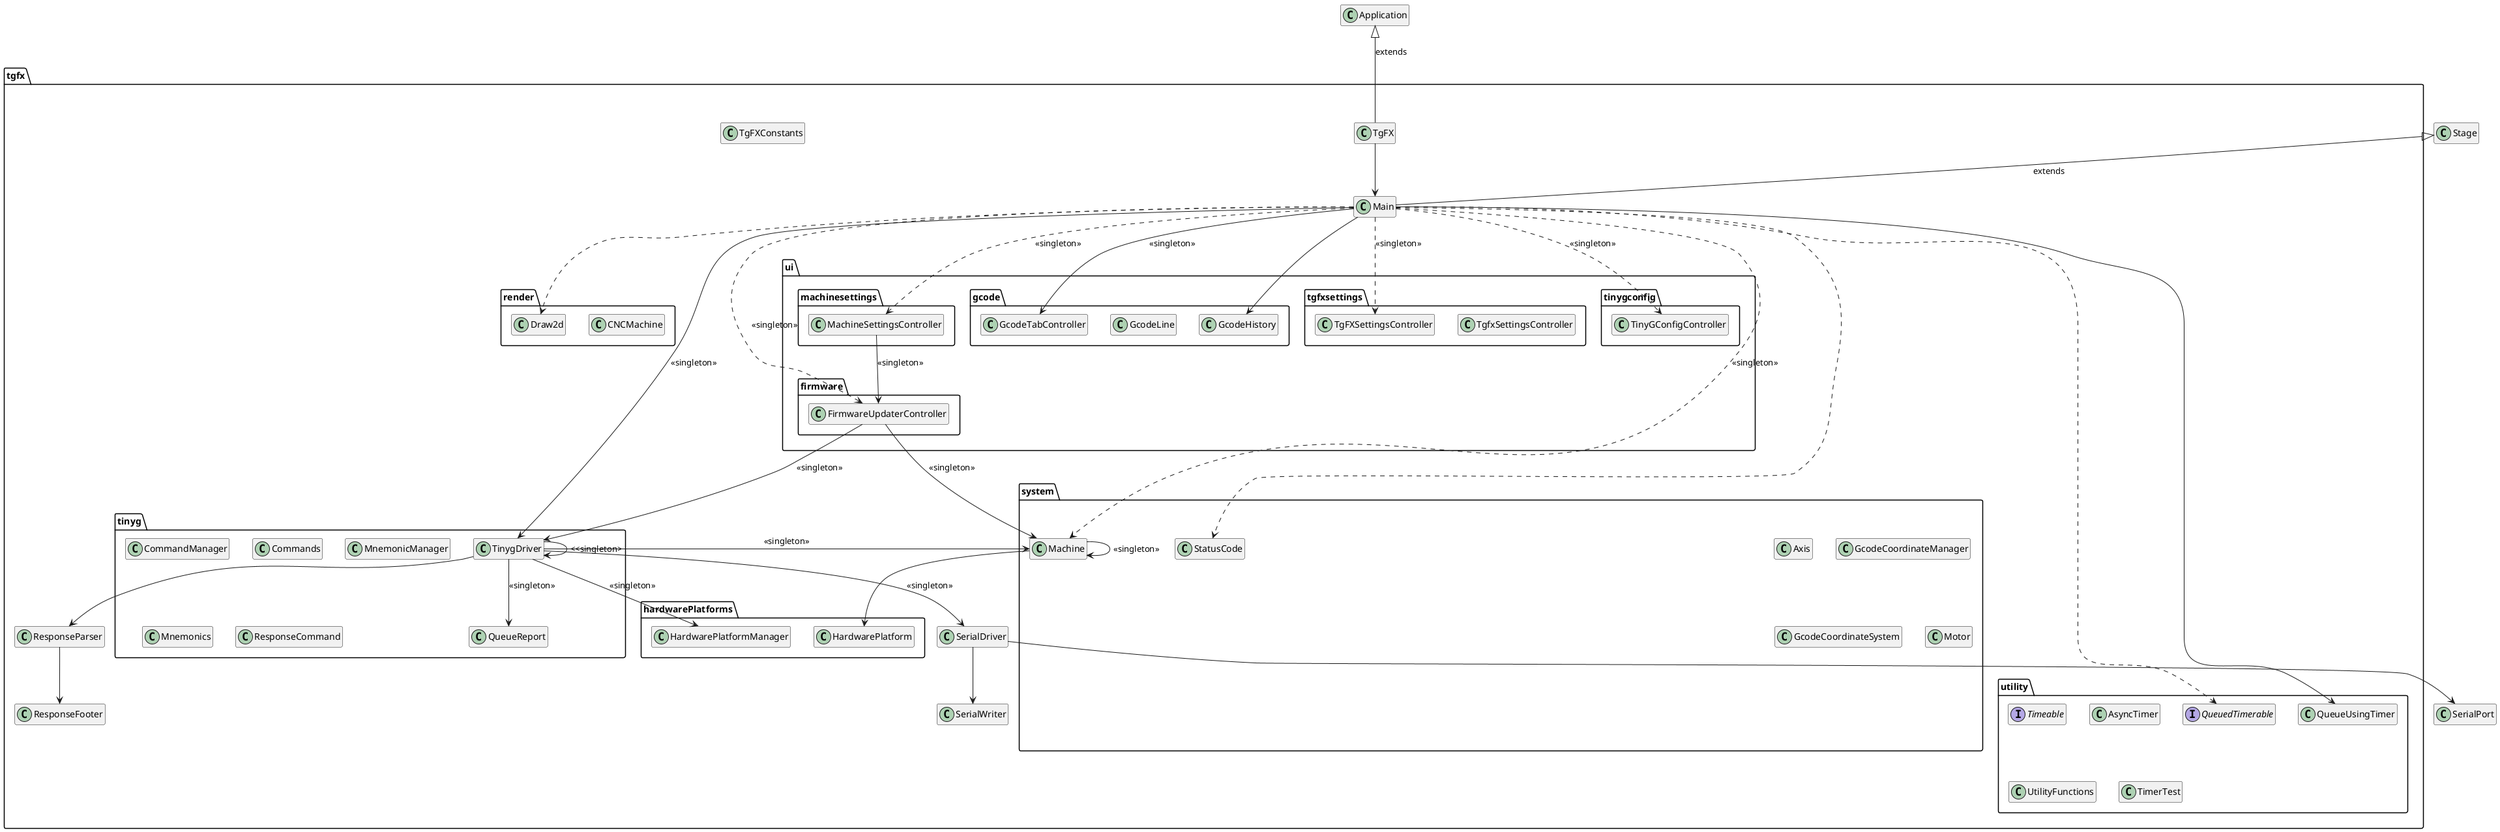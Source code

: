 @startuml

hide members

hide tgfx.system.enums
hide tgfx.external

class Application
class Stage


class tgfx.TgFX {
    + void start(Stage stage)
    + {static} void main(String[] args)
}

class tgfx.Main {
    - static StringProperty consoleText
    - TinygDriver DRIVER
    - GcodeHistory gcodeCommandHistory
    - QueueUsingTimer<String> connectionTimer
    - int oldRspLine
    - int delayValue
    - boolean buildChecked
    - GcodeTabController gcodeTabController
    - TabPane topTabPane
    - ChoiceBox<String> serialPorts
    - Button Connect
    VBox consoleVBox
    TextArea console
    TextField input
    - Label srMomo
    - Label srState
    - Label srBuild
    - Label srBuffer
    - Label srGcodeLine
    - Label srVer
    - Label srUnits
    - Label srCoord

    + Main()
    - void FXreScanSerial(ActionEvent event)
    - void handleConnect(ActionEvent event)
    - void gcodeProgramClicks(MouseEvent me)
    - void handleGuiRefresh()
    - void handleKeyPress(final InputEvent event)
    + void addToQueue(String message)
    + void initialize(URL url, ResourceBundle rb)
    + synchronized void update(Observable o, Object arg)
    + static void postConsoleMessage(String message)
    - void doTinyGConnectionTimeout()
    - void doTinyGUserMessage(String keyArgument) +
    - void doBuildOK()
    - void doStatusReport()
    - void doBuildError(String keyValue)
    - void reScanSerial()
    - void onConnectActions()
    - void onConnectActionsTwo()
    - void onDisconnectActions() +
}
class tgfx.ResponseFooter
class tgfx.ResponseParser
class tgfx.SerialDriver
class tgfx.SerialWriter
class tgfx.TgFXConstants {
    + {static} final int STAGE_MIN_WIDTH
    + {static} final int STAGE_MIN_HEIGHT
    + {static} final int CONNECTION_TIMEOUT
    + {static} final String CONNECTION_TIMEOUT_STRING
    + {static} final String FIRMWARE_UPDATE_URL
    + {static} final String OS
    + {static} final String PROMPT
    + {static} final String STAGE_FXML_MAIN
    + {static} final String ROUTING_STATUS_REPORT
    + {static} final String ROUTING_CMD_GET_AXIS_SETTINGS
    + {static} final String ROUTING_CMD_GET_MACHINE_SETTINGS
    + {static} final String ROUTING_CMD_GET_MOTOR_SETTINGS
    + {static} final String ROUTING_NETWORK_MESSAGE
    + {static} final String ROUTING_MACHINE_UPDATE
    + {static} final String ROUTING_TEXTMODE_REPORT
    + {static} final String ROUTING_BUFFER_UPDATE
    + {static} final String ROUTING_UPDATE_LINE_NUMBER
    + {static} final String ROUTING_BUILD_OK
    + {static} final String ROUTING_TINYG_USER_MESSAGE
    + {static} final String ROUTING_TINYG_CONNECTION_TIMEOUT
    + {static} final String ROUTING_BUILD_ERROR
    + {static} final String ROUTING_DISCONNECT
    + {static} final String ROUTING_RECONNECT
    + {static} final int SERIAL_DATA_RATE
    + {static} final boolean DISABLE_UI_CONNECTION_CHECK
    + {static} final String PATH
}




class tgfx.external.ConnectionHandler

class tgfx.external.SocketMonitor

class tgfx.hardwarePlatforms.HardwarePlatform
class tgfx.hardwarePlatforms.HardwarePlatformManager

class tgfx.render.CNCMachine
class tgfx.render.Draw2d

enum tgfx.system.enums.AxisMode {
    DISABLE
    INHIBITED
    RADIUS
    SLAVE_X
    SLAVE_Y
    SLAVE_Z
    SLAVE_XY
    SLAVE_XZ
    SLAVE_YZ
    SLAVE_XYZ
    UNKNOWN
}
enum tgfx.system.enums.AxisName {
    X
    Y
    Z
    A
    B
    C
}
enum tgfx.system.enums.AxisType{
    LINEAR
    ROTATIONAL
}
enum tgfx.system.enums.GcodeCoordinateSystem{
    G54
    G55
    G56
    G57
    G58
    G59
}
enum tgfx.system.enums.GcodeDistanceMode {
    ABSOLUTE
    INCREMENTAL
}
enum tgfx.system.enums.GcodePathControl {
    G61
    G61POINT1
    G64
}
enum tgfx.system.enums.GcodeSelectionPlane {
    G17
    G18
    G19
}

enum tgfx.system.enums.GcodeSelectPlane {
    XY
    XZ
    YZ
}
enum tgfx.system.enums.GcodeUnitMode {
    INCHES
    MM
}
enum tgfx.system.enums.MachineState {
    RESET
    CYCLE
    STOP
    END
    RUN
    HOLD
    HOMING
    PROBE
    JOG
}
enum tgfx.system.enums.MotionMode {
    TRAVERSE
    FEED
    CW_ARC
    CCW_ARC
    CANCEL
}
enum tgfx.system.enums.SwitchMode {
    DISABLED
    HOMING_ONLY
    LIMIT_ONLY
    HOMING_AND_LIMIT
}

class tgfx.system.Axis {
    - {static} final DecimalFormat decimalFormat
    - {static} final DecimalFormat decimalFormatJunctionDeviation
    - {static} final DecimalFormat decimalFormatMaximumJerk
    - List<Motor> motors
    - String currentAxisJsonObject
    - AxisType axisType
    - String axisName
    - double machine_position
    - SimpleDoubleProperty machinePosition
    - SimpleDoubleProperty workPosition
    - AxisMode axisMode
    - double feedRateMaximum
    - double velocityMaximum
    - SimpleDoubleProperty travelMaximum
    - double jerkMaximum
    - double junctionDeviation
    - SwitchMode maxSwitchMode
    - SwitchMode minSwitchMode
    - SimpleBooleanProperty homed
    - SimpleDoubleProperty offset
    - double searchVelocity
    - float latchVelocity
    - double latchBackoff
    - double zeroBackoff
    - double jerkHomingMaximum
    - double radius

    + String getCurrentAxisJsonObject()
    + void setCurrentAxisJsonObject(String currentAxisJsonObject)
    + Axis(AxisName axisName, AxisType axisType, AxisMode axisMode)
    + void setAxisCommand(String cmd, String value)
    + String getAxisName()
    - void setAxisName(String axisName)
    - void setAxisType(AxisType axisType)
    + AxisType getAxisType()
    + AxisMode getAxisMode()
    - void setAxisMode(int axMode)
    + double getVelocityMaximum()
    - void setVelocityMaximum(double velocityMaximum)
    + double getFeedRateMaximum()
    - void setFeedRateMaximum(float feedRateMaximum)
    + SimpleDoubleProperty getTravelMaxSimple()
    + double getTravelMaximum()
    - void setTravelMaximum(float travelMaximum)
    + double getJerkMaximum()
    - void setJerkMaximum(double jerkMaximum)
    + double getJerkHomingMaximum()
    + void setJerkHomingMaximum(double jerkHomingMaximum)
    + double getJunctionDeviation()
    - void setJunctionDeviation(float junctionDevation)
    + SwitchMode getMaxSwitchMode()
    - void setMaxSwitchMode(int maxSwitchMode)
    + SwitchMode getMinSwitchMode()
    - void setMinSwitchMode(int minSwitchMode)
    + double getSearchVelocity()
    - void setSearchVelocity(double searchVelocity)
    - void setLatchVelocity(float latchVelocity)
    + float getLatchVelocity()
    + double getLatchBackoff()
    - void setLatchBackoff(float latchBackoff)
    + double getZeroBackoff()
    - void setZeroBackoff(float zeroBackoff)
    + double getRadius()
    - void setRadius(double radius)
    + void setMotorCommand(String cmd, String value)
    + SimpleDoubleProperty getWorkPosition()
    + void setWorkPosition(double workPosition)
    + SimpleDoubleProperty getMachinePositionSimple()
    + void setMachinePosition(double machinePosition)
    + double getMachinePosition()
    + void setMachinePosition(float machinePosition)
    + SimpleDoubleProperty getOffset()
    + void setOffset(double offset)
    + List<Motor> getMotors()
    + void addMotor(Motor motor)
    + void setMotors(List<Motor> motors)
    - double formatDoubleValue(double val)
    - double formatJunctionDeviation(double val)
    - double formatJerkMaximum(double val)
    - float formatFloatValue(float val)
    + void applyJsonSystemSetting(ResponseCommand rc)
    + void applyJsonSystemSetting(JSONObject js, String parent)
    - void _applyJsonSystemSetting(ResponseCommand rc)
}
class tgfx.system.GcodeCoordinateManager {
    - GcodeCoordinateSystem currentGcodeCoordinateSystem
    - ArrayList<GcodeCoordinateSystem> coordinateSystems

    GcodeCoordinateManager()
    + GcodeCoordinateSystem getCurrentGcodeCoordinateSystem()
    + StringProperty getCurrentGcodeCoordinateSystemName()
    void setCurrentGcodeCoordinateSystem(int gcu)
    - void setCurrentGcodeCoordinateSystem(String gcu)
    + void setCurrentGcodeCoordinateSystem(GcodeCoordinateSystem currentGcodeCoordinateSystem)
}
class tgfx.system.GcodeCoordinateSystem{
    - StringProperty coordinateSystemName
    - int coordinateNumber
    - int coordinateNumberTgFormat
    - double xOffset
    - double yOffset
    - double zOffset
    - double aOffset
    - double bOffset
    - double cOffset

    + GcodeCoordinateSystem()
    + GcodeCoordinateSystem(String coordinateName)
    + StringProperty getGcodeCoordinateSystemProperty()
    + int getCoordinateNumberMnemonic()
    + void setCoordinateNumberMnemonic(int coordinateNumber)
    + int getCoordinateNumberByTgFormat()
    + void setCoordinateNumberTgFormat(int coordinateNumberTgFormat)
    + void setCoordinateNumber(int number)
    + String getCoordinate()
    + void setCoordinate(String coordinate)
    + double getxOffset()
    + void setxOffset(double xOffset)
    + double getyOffset()
    + void setyOffset(double yOffset)
    + double getzOffset()
    + void setzOffset(double zOffset)
    + double getaOffset()
    + void setaOffset(double aOffset)
    + double getbOffset()
    + void setbOffset(double bOffset)
    + double getcOffset()
    + void setcOffset(double cOffset)
}
class tgfx.system.Machine {
    - {static} Machine machineInstance
    - HardwarePlatform hardwarePlatform
    - SimpleDoubleProperty longestTravelAxisValue
    - SimpleIntegerProperty xjoggingIncrement
    - SimpleIntegerProperty yjoggingIncrement
    - SimpleIntegerProperty zjoggingIncrement
    - SimpleIntegerProperty ajoggingIncrement
    - StringProperty hardwareId
    - StringProperty hardwareVersion
    - StringProperty firmwareVersion
    - SimpleDoubleProperty firmwareBuild
    - SimpleStringProperty machineState
    - SimpleStringProperty motionMode
    + SimpleDoubleProperty velocity
    - StringProperty gcodeUnitMode
    + SimpleDoubleProperty gcodeUnitDivision
    - int switchType
    - int statusReportInterval
    - GcodeSelectPlane gcodeSelectPlane
    - GcodeCoordinateSystem gcodeCoordinateSystem
    - GcodePathControl gcodePathControl
    - GcodeDistanceMode gcodeDistanceMode
    - float junctionAcceleration
    - float minLineSegment
    - float minArcSegment
    - double minSegmentTime
    - boolean enableAcceleration
    - boolean enableCrOnTx
    - boolean enableEcho
    - boolean enableXonXoff
    - boolean enableHashcode
    - final List<Motor> motors
    - final List<Axis> axis
    - List<GcodeCoordinateSystem> gcodeCoordinateSystems
    - GcodeCoordinateManager coordinateManager
    - SimpleStringProperty coordinateSystem
    - SimpleIntegerProperty lineNumber
    - String lastMessage
    - String machineName

    - Machine()
    + static Machine getInstance()
    + HardwarePlatform getHardwarePlatform()
    + void setHardwarePlatform(HardwarePlatform hardwarePlatform)
    + GcodeCoordinateManager getGcodeCoordinateManager()
    + String getLastMessage()
    + void setLastMessage(String lastMessage)
    + StringProperty getHardwareId()
    + void setHardwareId(String hardwareId)
    + StringProperty getHardwareVersion()
    + void setHardwareVersion(String hardwareVersion)
    + int getSwitchType()
    - void setSwitchType(int swType)
    + String getSwitchTypeAsString()
    + double getLongestTravelAxisValue()
    + void setLongestTravelAxisValue(double value)
    + GcodeDistanceMode getGcodeDistanceMode()
    - void setGcodeDistanceMode(String gdm)
    - void setGcodeDistanceMode(int gdm)
    + GcodeSelectPlane getGcodeSelectPlane()
    - void setGcodeSelectPlane(String gsp)
    - void setGcodeSelectPlane(int gsp)
    + void setGcodeSelectPlane(GcodeSelectPlane gcodeSelectPlane)
    + GcodePathControl getGcodePathControl()
    - void setGcodePathControl(String gpc)
    - void setGcodePathControl(int gpc)
    + boolean isEnableCrOnTx()
    + void setEnableCrOnTx(boolean enableCrOnTx)
    + boolean isEnableHashcode()
    + void setEnableHashcode(boolean enableHashcode)
    + float getJunctionAcceleration()
    + void setJunctionAcceleration(float junctionAcceleration)
    + List<Motor> getMotors()
    + int getNumberOfMotors()
    + String getMachineName()
    + void setMachineName(String machineName)
    + StringProperty getGcodeUnitMode()
    + int getGcodeUnitModeAsInt()
    + void setGcodeUnits(String gcu)
    - void setGcodeUnits(int unitMode)
    + SimpleStringProperty getMotionMode()
    + void setMotionMode(int mode)
    + int getStatusReportInterval()
    + void setStatusReportInterval(int statusReportInterval)
    + boolean isEnableAcceleration()
    + void setEnableAcceleration(boolean enableAcceleration)
    + boolean isEnableEcho()
    - void setEnableEcho(boolean enableEcho)
    + boolean isEnableXonXoff()
    - void setEnableXonXoff(boolean enableXonXoff)
    + SimpleDoubleProperty getFirmwareBuild()
    + double getFirmwareBuildVersion()
    + void setFirmwareBuild(double firmware_build) throws JSONException
    + StringProperty getFirmwareVersion()
    + void setFirmwareVersion(String fv)
    + int getLineNumber()
    + SimpleIntegerProperty getLineNumberSimple()
    + void setLineNumber(int lineNumber)
    + SimpleStringProperty getCoordinateSystem()
    + GcodeCoordinateSystem getCoordinateSystemByName(String name)
    + GcodeCoordinateSystem getCoordinateSystemByNumberMnemonic(int number)
    + GcodeCoordinateSystem getCoordinateSystemByTgNumber(int number)
    + SimpleStringProperty getMachineState()
    + void setMachineState(int state)
    + float getMinArcSegment()
    + void setMinArcSegment(float minArcSegment)
    + float getMinLineSegment()
    + void setMinLineSegment(float minLineSegment)
    + double getMinSegmentTime()
    + void setMinSegmentTime(double minSegmentTime)
    + Double getVelocity()
    + void setVelocity(double vel)
    + double getJoggingIncrementByAxis(String _axisName)
    + List<Axis> getAllAxis()
    List<Axis> getAllLinearAxis()
    - Axis getAxisByName(char c)
    + Axis getAxisByName(String name)
    + Motor getMotorByNumber(String m)
    + Motor getMotorByNumber(int i)
    + int getMotorAxis(Motor m)
    + void setMotorAxis(int motorNumber, int x)
    + void applyJsonStatusReport(ResponseCommand rc)
    + void applyJsonSystemSetting(JSONObject js, String parent)

}
class tgfx.system.Motor {
    - String currentMotorJsonObject
    - int idNumber
    - int mapToAxis
    - float stepAngle
    - float travelPerRevolution
    - int microsteps
    - boolean polarity
    - boolean powerManagement

    + Motor(int id)
    + String getCurrentMotorJsonObject()
    + void setCurrentMotorJsonObject(String currentMotorJsonObject)
    + int isPolarityInt()
    + int isPowerManagementInt()
    + int getIdNumber()
    + void setIdNumber(int idNumber)
    + int getMapToAxis()
    + void setMapToAxis(int m)
    + int getMicrosteps()
    + void setMicrosteps(int microsteps)
    - boolean isPolarity()
    + void setPolarity(boolean polarity)
    - void setPolarity(int polarity)
    - boolean isPowerManagement()
    + void setPowerManagement(boolean powerManagement)
    - void setPowerManagement(int power_management)
    + float getStepAngle()
    - void setStepAngle(float stepAngle)
    + float getTravelPerRevolution()
    - void setTravelPerRevolution(float travel_per_revolution)
    + void applyJsonSystemSetting(JSONObject js, String parent)
}
class tgfx.system.StatusCode {
    - int statusNumber
    - String message
    - String statusType

    + StatusCode(int sn, String msg, String type)
    + String getStatusType()
    + int getStatusNumber()
    + String getMessage()
}

class tgfx.tinyg.CommandManager
class tgfx.tinyg.Commands
class tgfx.tinyg.MnemonicManager
class tgfx.tinyg.Mnemonics
class tgfx.tinyg.QueueReport
class tgfx.tinyg.ResponseCommand
class tgfx.tinyg.TinygDriver

class tgfx.ui.firmware.FirmwareUpdaterController {
    - {static} TinygDriver DRIVER
    - {static} Machine MACHINE
    - {static} Label firmwareVersion
    - Label hwVersion
    - Label buildNumb
    - Label hardwareId
    - Label latestFirmwareBuild
    - Label currentFirmwareVersionLabel
    - {static} Button handleUpdateFirmware
    - {static} String avrdudePath
    - {static} String avrconfigPath
    - SimpleDoubleProperty _currentVersionString
    {static} HashMap<String, String> platformSetup

    - {static} Task updateFirmware()
    - {static} void toggleUpdateFirmwareButton(boolean choice)
    + {static} void handleUpdateFirmware(ActionEvent event)
    - void checkFirmwareUpdate(ActionEvent event)
    + void initialize(URL url, ResourceBundle rb)
    - {static} void enterBootloaderMode()
}
class tgfx.ui.gcode.GcodeHistory
class tgfx.ui.gcode.GcodeLine
class tgfx.ui.gcode.GcodeTabController
class tgfx.ui.machinesettings.MachineSettingsController
class tgfx.ui.tgfxsettings.TgfxSettingsController
class tgfx.ui.tinygconfig.TinyGConfigController

interface tgfx.utility.QueuedTimerable
interface tgfx.utility.Timeable
class tgfx.utility.AsyncTimer
class tgfx.utility.QueueUsingTimer
class tgfx.utility.UtilityFunctions
class tgfx.utility.TimerTest


Application <|-- tgfx.TgFX  : extends
Stage <|-- tgfx.Main  : extends

tgfx.TgFX --> tgfx.Main

tgfx.ResponseParser --> tgfx.ResponseFooter

tgfx.Main --> tgfx.tinyg.TinygDriver : <<singleton>>
tgfx.Main --> tgfx.ui.gcode.GcodeHistory
tgfx.Main --> tgfx.utility.QueueUsingTimer
tgfx.Main ..> tgfx.system.Machine : <<singleton>>
tgfx.Main ..> tgfx.system.StatusCode
tgfx.Main ..> tgfx.render.Draw2d
tgfx.Main ..> tgfx.utility.QueuedTimerable
tgfx.Main --> tgfx.ui.gcode.GcodeTabController : <<singleton>>
tgfx.Main ..> tgfx.ui.tinygconfig.TinyGConfigController : <<singleton>>
tgfx.Main ..> tgfx.ui.firmware.FirmwareUpdaterController : <<singleton>>
tgfx.Main ..> tgfx.ui.machinesettings.MachineSettingsController : <<singleton>>
tgfx.Main ..> tgfx.ui.tgfxsettings.TgFXSettingsController : <<singleton>>

tgfx.SerialDriver --> tgfx.SerialWriter
tgfx.SerialDriver --> SerialPort

tgfx.tinyg.TinygDriver --> tgfx.ResponseParser

tgfx.tinyg.TinygDriver --> tgfx.tinyg.TinygDriver : <<singleton>
tgfx.tinyg.TinygDriver --> tgfx.hardwarePlatforms.HardwarePlatformManager : <<singleton>>
tgfx.tinyg.TinygDriver --> tgfx.SerialDriver : <<singleton>>
tgfx.tinyg.TinygDriver --> tgfx.tinyg.QueueReport : <<singleton>>
tgfx.tinyg.TinygDriver --> tgfx.system.Machine : <<singleton>>

tgfx.system.Machine --> tgfx.system.Machine : <<singleton>>

tgfx.system.Machine --> tgfx.hardwarePlatforms.HardwarePlatform

tgfx.ui.firmware.FirmwareUpdaterController --> tgfx.tinyg.TinygDriver : <<singleton>>
tgfx.ui.firmware.FirmwareUpdaterController --> tgfx.system.Machine : <<singleton>>

tgfx.ui.machinesettings.MachineSettingsController --> tgfx.ui.firmware.FirmwareUpdaterController : <<singleton>>

@enduml